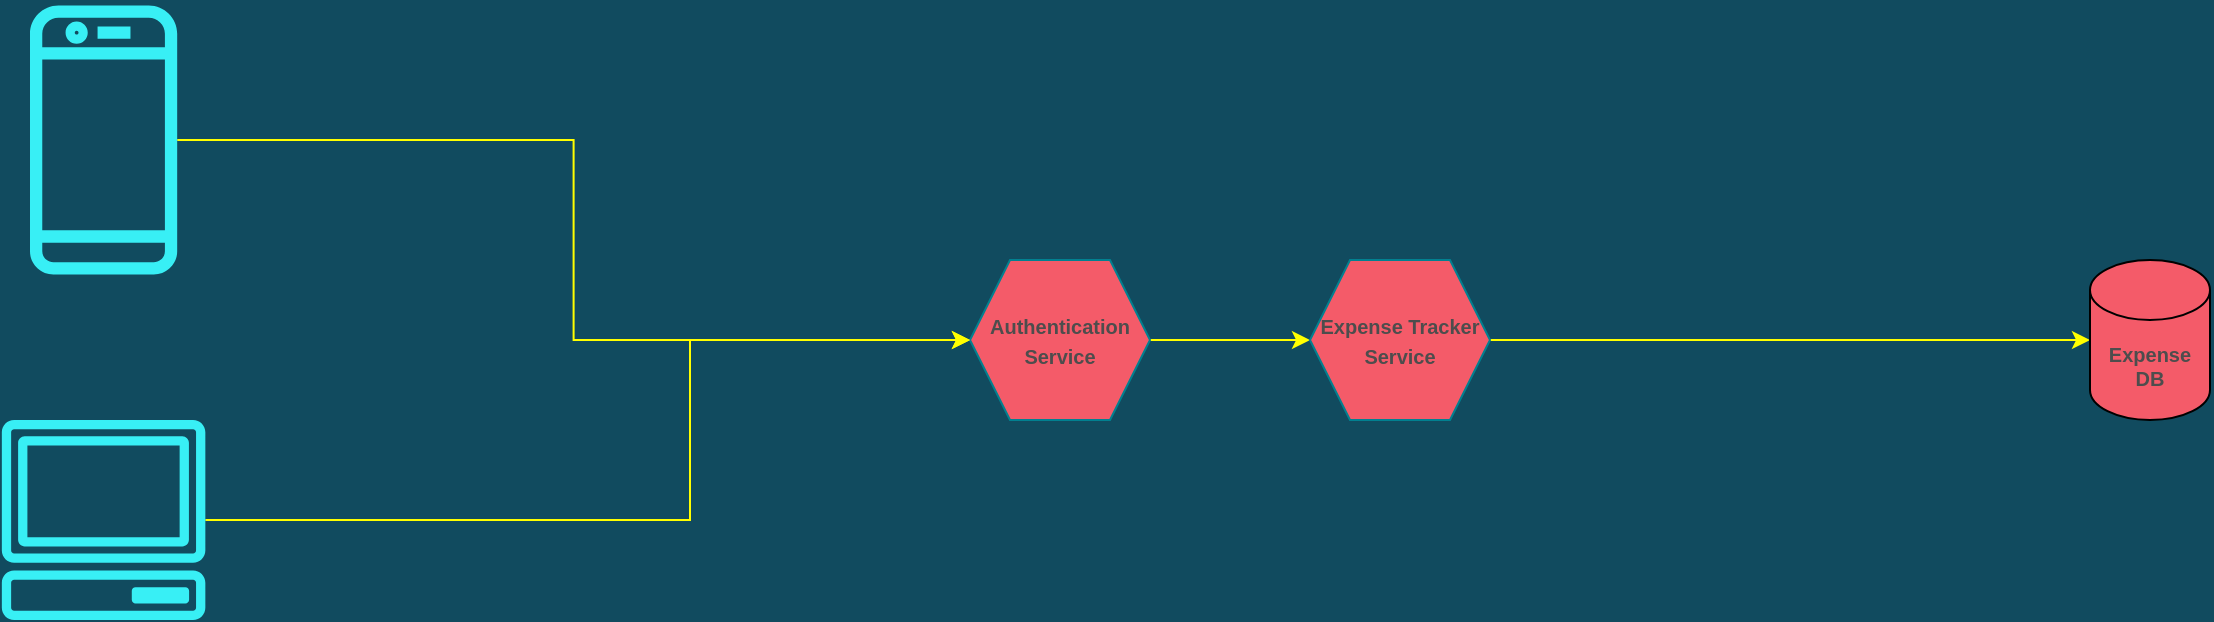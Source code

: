<mxfile>
    <diagram id="sGN1RQhpzj4TyrAGg4A0" name="Page-1">
        <mxGraphModel dx="1955" dy="1491" grid="1" gridSize="10" guides="1" tooltips="1" connect="1" arrows="1" fold="1" page="1" pageScale="1" pageWidth="3300" pageHeight="4681" background="#114B5F" math="0" shadow="0">
            <root>
                <mxCell id="0"/>
                <mxCell id="1" parent="0"/>
                <mxCell id="Rxnnod5nAKelHgXRd51q-2" value="" style="edgeStyle=orthogonalEdgeStyle;rounded=0;orthogonalLoop=1;jettySize=auto;html=1;fontSize=10;fontColor=#4D4D4D;strokeColor=#FFFF00;" parent="1" source="OytqUMlTrZ75kERAMYIp-1" target="Rxnnod5nAKelHgXRd51q-1" edge="1">
                    <mxGeometry relative="1" as="geometry"/>
                </mxCell>
                <mxCell id="OytqUMlTrZ75kERAMYIp-1" value="&lt;font size=&quot;1&quot; color=&quot;#4d4d4d&quot;&gt;&lt;b style=&quot;&quot;&gt;Authentication Service&lt;/b&gt;&lt;/font&gt;" style="shape=hexagon;perimeter=hexagonPerimeter2;whiteSpace=wrap;html=1;fixedSize=1;fillColor=#F45B69;strokeColor=#028090;fontColor=#E4FDE1;rounded=0;" parent="1" vertex="1">
                    <mxGeometry x="610" y="450" width="90" height="80" as="geometry"/>
                </mxCell>
                <mxCell id="OytqUMlTrZ75kERAMYIp-5" style="edgeStyle=orthogonalEdgeStyle;rounded=0;orthogonalLoop=1;jettySize=auto;html=1;strokeColor=#FFFF00;" parent="1" source="OytqUMlTrZ75kERAMYIp-3" target="OytqUMlTrZ75kERAMYIp-1" edge="1">
                    <mxGeometry relative="1" as="geometry"/>
                </mxCell>
                <mxCell id="OytqUMlTrZ75kERAMYIp-3" value="" style="sketch=0;outlineConnect=0;fontColor=#232F3E;gradientColor=none;fillColor=#38EFF5;strokeColor=none;dashed=0;verticalLabelPosition=bottom;verticalAlign=top;align=center;html=1;fontSize=12;fontStyle=0;aspect=fixed;pointerEvents=1;shape=mxgraph.aws4.mobile_client;" parent="1" vertex="1">
                    <mxGeometry x="140" y="320" width="73.59" height="140" as="geometry"/>
                </mxCell>
                <mxCell id="OytqUMlTrZ75kERAMYIp-8" style="edgeStyle=orthogonalEdgeStyle;rounded=0;orthogonalLoop=1;jettySize=auto;html=1;strokeColor=#FFFF00;" parent="1" source="OytqUMlTrZ75kERAMYIp-4" target="OytqUMlTrZ75kERAMYIp-1" edge="1">
                    <mxGeometry relative="1" as="geometry">
                        <Array as="points">
                            <mxPoint x="470" y="580"/>
                            <mxPoint x="470" y="490"/>
                        </Array>
                    </mxGeometry>
                </mxCell>
                <mxCell id="OytqUMlTrZ75kERAMYIp-4" value="" style="sketch=0;outlineConnect=0;fontColor=#232F3E;gradientColor=none;fillColor=#38EFF5;strokeColor=none;dashed=0;verticalLabelPosition=bottom;verticalAlign=top;align=center;html=1;fontSize=12;fontStyle=0;aspect=fixed;pointerEvents=1;shape=mxgraph.aws4.client;" parent="1" vertex="1">
                    <mxGeometry x="125.48" y="530" width="102.63" height="100" as="geometry"/>
                </mxCell>
                <mxCell id="Rxnnod5nAKelHgXRd51q-25" style="edgeStyle=orthogonalEdgeStyle;rounded=0;orthogonalLoop=1;jettySize=auto;html=1;strokeColor=#FFFF00;fontSize=10;fontColor=#E6E6E6;" parent="1" source="Rxnnod5nAKelHgXRd51q-1" target="Rxnnod5nAKelHgXRd51q-24" edge="1">
                    <mxGeometry relative="1" as="geometry"/>
                </mxCell>
                <mxCell id="Rxnnod5nAKelHgXRd51q-1" value="&lt;font size=&quot;1&quot; color=&quot;#4d4d4d&quot;&gt;&lt;b style=&quot;&quot;&gt;Expense Tracker Service&lt;br&gt;&lt;/b&gt;&lt;/font&gt;" style="shape=hexagon;perimeter=hexagonPerimeter2;whiteSpace=wrap;html=1;fixedSize=1;fillColor=#F45B69;strokeColor=#028090;fontColor=#E4FDE1;rounded=0;" parent="1" vertex="1">
                    <mxGeometry x="780" y="450" width="90" height="80" as="geometry"/>
                </mxCell>
                <mxCell id="Rxnnod5nAKelHgXRd51q-24" value="&lt;b&gt;&lt;font color=&quot;#4d4d4d&quot;&gt;Expense DB&lt;/font&gt;&lt;/b&gt;" style="shape=cylinder3;whiteSpace=wrap;html=1;boundedLbl=1;backgroundOutline=1;size=15;labelBackgroundColor=none;fontSize=10;fontColor=#E6E6E6;fillColor=#F45B69;" parent="1" vertex="1">
                    <mxGeometry x="1170" y="450" width="60" height="80" as="geometry"/>
                </mxCell>
            </root>
        </mxGraphModel>
    </diagram>
</mxfile>